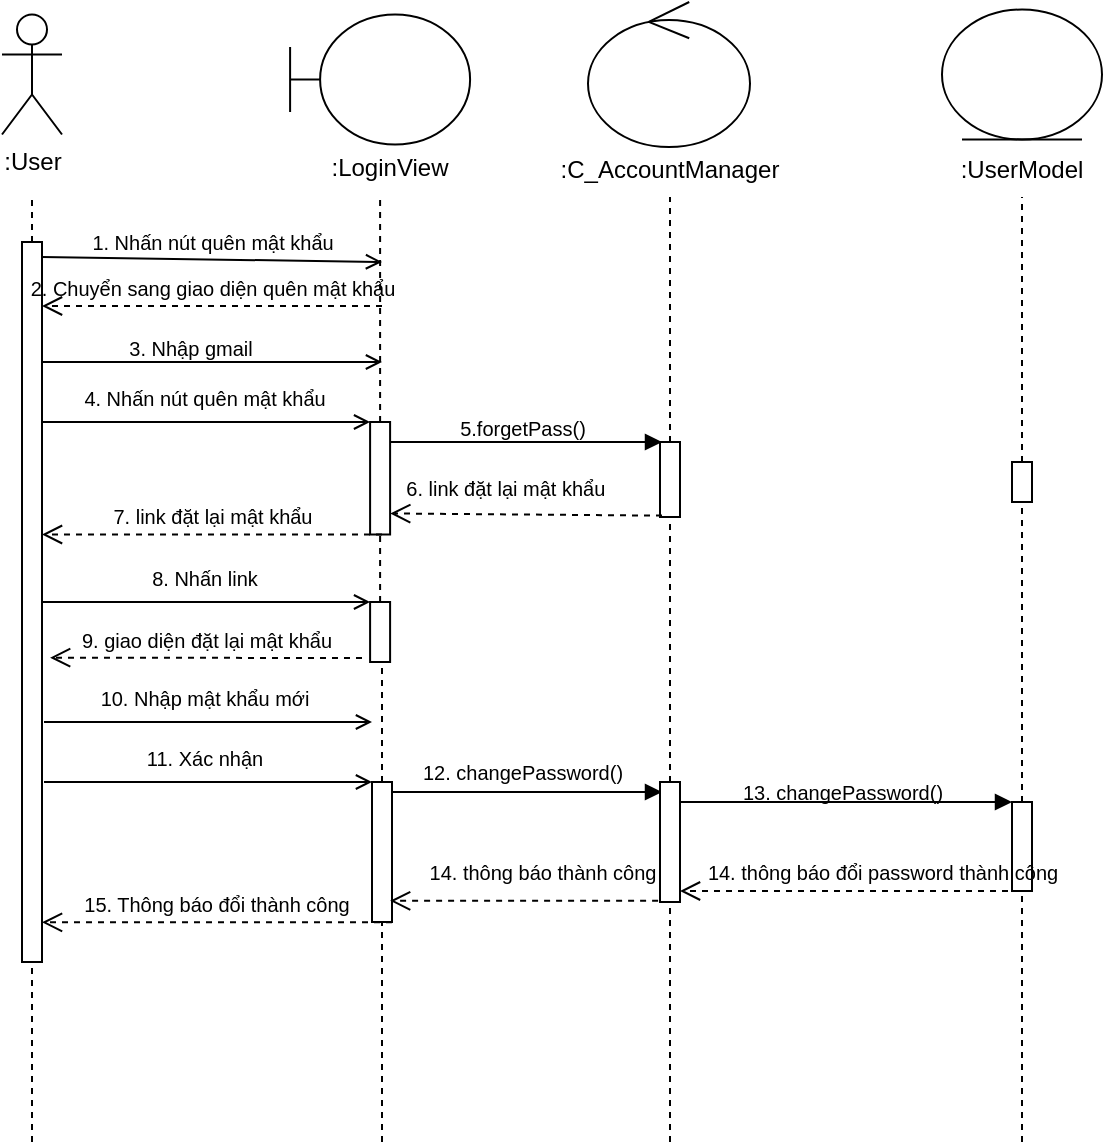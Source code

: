 <mxfile version="27.1.1">
  <diagram name="Trang-1" id="sWxQaRSK2gtzG63_3SjH">
    <mxGraphModel dx="693" dy="357" grid="1" gridSize="10" guides="1" tooltips="1" connect="1" arrows="1" fold="1" page="1" pageScale="1" pageWidth="827" pageHeight="1169" math="0" shadow="0">
      <root>
        <mxCell id="0" />
        <mxCell id="1" parent="0" />
        <mxCell id="FjoWhEocpN4bdj-HBT2B-1" value=":User" style="shape=umlActor;verticalLabelPosition=bottom;verticalAlign=top;html=1;outlineConnect=0;" parent="1" vertex="1">
          <mxGeometry x="340" y="156.25" width="30" height="60" as="geometry" />
        </mxCell>
        <mxCell id="FjoWhEocpN4bdj-HBT2B-2" value="" style="endArrow=none;dashed=1;html=1;rounded=0;" parent="1" edge="1">
          <mxGeometry width="50" height="50" relative="1" as="geometry">
            <mxPoint x="355" y="720" as="sourcePoint" />
            <mxPoint x="355" y="247.5" as="targetPoint" />
          </mxGeometry>
        </mxCell>
        <mxCell id="FjoWhEocpN4bdj-HBT2B-3" value="" style="shape=umlBoundary;whiteSpace=wrap;html=1;" parent="1" vertex="1">
          <mxGeometry x="484.05" y="156.25" width="90" height="65" as="geometry" />
        </mxCell>
        <mxCell id="FjoWhEocpN4bdj-HBT2B-4" value="" style="ellipse;shape=umlControl;whiteSpace=wrap;html=1;" parent="1" vertex="1">
          <mxGeometry x="633" y="150" width="81" height="72.5" as="geometry" />
        </mxCell>
        <mxCell id="FjoWhEocpN4bdj-HBT2B-5" value="" style="ellipse;shape=umlEntity;whiteSpace=wrap;html=1;" parent="1" vertex="1">
          <mxGeometry x="810" y="153.75" width="80" height="65" as="geometry" />
        </mxCell>
        <mxCell id="FjoWhEocpN4bdj-HBT2B-6" value="" style="endArrow=none;dashed=1;html=1;rounded=0;" parent="1" source="FjoWhEocpN4bdj-HBT2B-14" edge="1">
          <mxGeometry width="50" height="50" relative="1" as="geometry">
            <mxPoint x="528.81" y="586.25" as="sourcePoint" />
            <mxPoint x="529.05" y="246.25" as="targetPoint" />
          </mxGeometry>
        </mxCell>
        <mxCell id="FjoWhEocpN4bdj-HBT2B-7" value="" style="endArrow=none;dashed=1;html=1;rounded=0;" parent="1" source="FjoWhEocpN4bdj-HBT2B-16" edge="1">
          <mxGeometry width="50" height="50" relative="1" as="geometry">
            <mxPoint x="673.58" y="587.5" as="sourcePoint" />
            <mxPoint x="674" y="247.5" as="targetPoint" />
          </mxGeometry>
        </mxCell>
        <mxCell id="FjoWhEocpN4bdj-HBT2B-8" value="" style="endArrow=none;dashed=1;html=1;rounded=0;" parent="1" source="FjoWhEocpN4bdj-HBT2B-21" edge="1">
          <mxGeometry width="50" height="50" relative="1" as="geometry">
            <mxPoint x="850" y="587.5" as="sourcePoint" />
            <mxPoint x="850" y="247.5" as="targetPoint" />
          </mxGeometry>
        </mxCell>
        <mxCell id="FjoWhEocpN4bdj-HBT2B-9" value="&lt;font style=&quot;font-size: 10px;&quot;&gt;1. Nhấn nút quên mật khẩu&lt;/font&gt;" style="html=1;verticalAlign=bottom;startArrow=none;startFill=0;endArrow=open;curved=0;rounded=0;endFill=0;" parent="1" edge="1">
          <mxGeometry width="60" relative="1" as="geometry">
            <mxPoint x="360" y="277.5" as="sourcePoint" />
            <mxPoint x="530" y="280" as="targetPoint" />
          </mxGeometry>
        </mxCell>
        <mxCell id="FjoWhEocpN4bdj-HBT2B-10" value="" style="html=1;points=[[0,0,0,0,5],[0,1,0,0,-5],[1,0,0,0,5],[1,1,0,0,-5]];perimeter=orthogonalPerimeter;outlineConnect=0;targetShapes=umlLifeline;portConstraint=eastwest;newEdgeStyle={&quot;curved&quot;:0,&quot;rounded&quot;:0};" parent="1" vertex="1">
          <mxGeometry x="350" y="270" width="10" height="360" as="geometry" />
        </mxCell>
        <mxCell id="FjoWhEocpN4bdj-HBT2B-11" value="" style="html=1;verticalAlign=bottom;startArrow=none;startFill=0;endArrow=block;curved=0;rounded=0;endFill=1;" parent="1" source="FjoWhEocpN4bdj-HBT2B-14" edge="1">
          <mxGeometry width="60" relative="1" as="geometry">
            <mxPoint x="520" y="362.16" as="sourcePoint" />
            <mxPoint x="670" y="370" as="targetPoint" />
          </mxGeometry>
        </mxCell>
        <mxCell id="FjoWhEocpN4bdj-HBT2B-12" value="&lt;span style=&quot;font-size: 10px;&quot;&gt;5.forgetPass()&lt;/span&gt;" style="text;html=1;align=center;verticalAlign=middle;resizable=0;points=[];autosize=1;strokeColor=none;fillColor=none;" parent="1" vertex="1">
          <mxGeometry x="555" y="347.5" width="90" height="30" as="geometry" />
        </mxCell>
        <mxCell id="FjoWhEocpN4bdj-HBT2B-13" value="" style="endArrow=none;dashed=1;html=1;rounded=0;" parent="1" target="FjoWhEocpN4bdj-HBT2B-14" edge="1" source="mLSDrliqxYBAew9L67uP-3">
          <mxGeometry width="50" height="50" relative="1" as="geometry">
            <mxPoint x="528.81" y="586.25" as="sourcePoint" />
            <mxPoint x="528.81" y="236.25" as="targetPoint" />
          </mxGeometry>
        </mxCell>
        <mxCell id="FjoWhEocpN4bdj-HBT2B-14" value="" style="html=1;points=[[0,0,0,0,5],[0,1,0,0,-5],[1,0,0,0,5],[1,1,0,0,-5]];perimeter=orthogonalPerimeter;outlineConnect=0;targetShapes=umlLifeline;portConstraint=eastwest;newEdgeStyle={&quot;curved&quot;:0,&quot;rounded&quot;:0};" parent="1" vertex="1">
          <mxGeometry x="524.05" y="360" width="10" height="56.25" as="geometry" />
        </mxCell>
        <mxCell id="FjoWhEocpN4bdj-HBT2B-15" value="" style="endArrow=none;dashed=1;html=1;rounded=0;" parent="1" target="FjoWhEocpN4bdj-HBT2B-16" edge="1" source="mLSDrliqxYBAew9L67uP-13">
          <mxGeometry width="50" height="50" relative="1" as="geometry">
            <mxPoint x="674" y="720" as="sourcePoint" />
            <mxPoint x="673.58" y="237.5" as="targetPoint" />
          </mxGeometry>
        </mxCell>
        <mxCell id="FjoWhEocpN4bdj-HBT2B-16" value="" style="html=1;points=[[0,0,0,0,5],[0,1,0,0,-5],[1,0,0,0,5],[1,1,0,0,-5]];perimeter=orthogonalPerimeter;outlineConnect=0;targetShapes=umlLifeline;portConstraint=eastwest;newEdgeStyle={&quot;curved&quot;:0,&quot;rounded&quot;:0};" parent="1" vertex="1">
          <mxGeometry x="669" y="370" width="10" height="37.5" as="geometry" />
        </mxCell>
        <mxCell id="FjoWhEocpN4bdj-HBT2B-17" value="" style="html=1;verticalAlign=bottom;startArrow=none;startFill=0;endArrow=block;curved=0;rounded=0;endFill=1;" parent="1" edge="1">
          <mxGeometry width="60" relative="1" as="geometry">
            <mxPoint x="679" y="550" as="sourcePoint" />
            <mxPoint x="845" y="550" as="targetPoint" />
          </mxGeometry>
        </mxCell>
        <mxCell id="FjoWhEocpN4bdj-HBT2B-19" value="" style="html=1;verticalAlign=bottom;endArrow=open;dashed=1;endSize=8;curved=0;rounded=0;" parent="1" edge="1">
          <mxGeometry x="-0.059" relative="1" as="geometry">
            <mxPoint x="849" y="594.5" as="sourcePoint" />
            <mxPoint x="679" y="594.5" as="targetPoint" />
            <mxPoint as="offset" />
          </mxGeometry>
        </mxCell>
        <mxCell id="FjoWhEocpN4bdj-HBT2B-20" value="" style="endArrow=none;dashed=1;html=1;rounded=0;" parent="1" target="FjoWhEocpN4bdj-HBT2B-21" edge="1" source="mLSDrliqxYBAew9L67uP-18">
          <mxGeometry width="50" height="50" relative="1" as="geometry">
            <mxPoint x="850" y="720" as="sourcePoint" />
            <mxPoint x="850" y="237.5" as="targetPoint" />
          </mxGeometry>
        </mxCell>
        <mxCell id="FjoWhEocpN4bdj-HBT2B-21" value="" style="html=1;points=[[0,0,0,0,5],[0,1,0,0,-5],[1,0,0,0,5],[1,1,0,0,-5]];perimeter=orthogonalPerimeter;outlineConnect=0;targetShapes=umlLifeline;portConstraint=eastwest;newEdgeStyle={&quot;curved&quot;:0,&quot;rounded&quot;:0};" parent="1" vertex="1">
          <mxGeometry x="845" y="380" width="10" height="20" as="geometry" />
        </mxCell>
        <mxCell id="FjoWhEocpN4bdj-HBT2B-22" value="" style="html=1;verticalAlign=bottom;endArrow=open;dashed=1;endSize=8;curved=0;rounded=0;entryX=1.006;entryY=0.813;entryDx=0;entryDy=0;entryPerimeter=0;" parent="1" target="FjoWhEocpN4bdj-HBT2B-14" edge="1">
          <mxGeometry x="0.6" y="43" relative="1" as="geometry">
            <mxPoint x="670" y="406.81" as="sourcePoint" />
            <mxPoint x="540" y="406.81" as="targetPoint" />
            <mxPoint as="offset" />
          </mxGeometry>
        </mxCell>
        <mxCell id="FjoWhEocpN4bdj-HBT2B-23" value="&lt;span style=&quot;font-size: 10px;&quot;&gt;7. link đặt lại mật khẩu&lt;/span&gt;" style="html=1;verticalAlign=bottom;endArrow=open;dashed=1;endSize=8;curved=0;rounded=0;exitX=0.595;exitY=1;exitDx=0;exitDy=0;exitPerimeter=0;" parent="1" source="FjoWhEocpN4bdj-HBT2B-14" target="FjoWhEocpN4bdj-HBT2B-10" edge="1">
          <mxGeometry relative="1" as="geometry">
            <mxPoint x="516.07" y="416.255" as="sourcePoint" />
            <mxPoint x="352.02" y="416.255" as="targetPoint" />
          </mxGeometry>
        </mxCell>
        <mxCell id="FjoWhEocpN4bdj-HBT2B-24" value=":LoginView" style="text;html=1;align=center;verticalAlign=middle;whiteSpace=wrap;rounded=0;" parent="1" vertex="1">
          <mxGeometry x="504.05" y="217.5" width="60" height="30" as="geometry" />
        </mxCell>
        <mxCell id="FjoWhEocpN4bdj-HBT2B-25" value=":C_AccountManager" style="text;html=1;align=center;verticalAlign=middle;whiteSpace=wrap;rounded=0;" parent="1" vertex="1">
          <mxGeometry x="644" y="218.75" width="60" height="30" as="geometry" />
        </mxCell>
        <mxCell id="FjoWhEocpN4bdj-HBT2B-26" value=":UserModel" style="text;html=1;align=center;verticalAlign=middle;whiteSpace=wrap;rounded=0;" parent="1" vertex="1">
          <mxGeometry x="820" y="218.75" width="60" height="30" as="geometry" />
        </mxCell>
        <mxCell id="FjoWhEocpN4bdj-HBT2B-27" value="" style="html=1;verticalAlign=bottom;endArrow=open;dashed=1;endSize=8;curved=0;rounded=0;" parent="1" edge="1">
          <mxGeometry relative="1" as="geometry">
            <mxPoint x="530" y="302" as="sourcePoint" />
            <mxPoint x="360" y="302" as="targetPoint" />
          </mxGeometry>
        </mxCell>
        <mxCell id="FjoWhEocpN4bdj-HBT2B-28" value="&lt;font style=&quot;font-size: 10px;&quot;&gt;2. Chuyển sang giao diện quên mật khẩu&lt;/font&gt;" style="text;html=1;align=center;verticalAlign=middle;resizable=0;points=[];autosize=1;strokeColor=none;fillColor=none;" parent="1" vertex="1">
          <mxGeometry x="340" y="277.5" width="210" height="30" as="geometry" />
        </mxCell>
        <mxCell id="FjoWhEocpN4bdj-HBT2B-29" value="" style="html=1;verticalAlign=bottom;startArrow=none;startFill=0;endArrow=open;curved=0;rounded=0;endFill=0;" parent="1" edge="1">
          <mxGeometry width="60" relative="1" as="geometry">
            <mxPoint x="360" y="330" as="sourcePoint" />
            <mxPoint x="530" y="330" as="targetPoint" />
            <Array as="points">
              <mxPoint x="432.5" y="330" />
            </Array>
          </mxGeometry>
        </mxCell>
        <mxCell id="FjoWhEocpN4bdj-HBT2B-30" value="&lt;font style=&quot;font-size: 10px;&quot;&gt;3. Nhập gmail&lt;/font&gt;" style="text;html=1;align=center;verticalAlign=middle;resizable=0;points=[];autosize=1;strokeColor=none;fillColor=none;" parent="1" vertex="1">
          <mxGeometry x="389.05" y="307.5" width="90" height="30" as="geometry" />
        </mxCell>
        <mxCell id="FjoWhEocpN4bdj-HBT2B-31" value="" style="html=1;verticalAlign=bottom;startArrow=none;startFill=0;endArrow=open;curved=0;rounded=0;endFill=0;" parent="1" edge="1">
          <mxGeometry width="60" relative="1" as="geometry">
            <mxPoint x="360" y="360" as="sourcePoint" />
            <mxPoint x="524.05" y="360" as="targetPoint" />
          </mxGeometry>
        </mxCell>
        <mxCell id="FjoWhEocpN4bdj-HBT2B-32" value="&lt;font style=&quot;font-size: 10px;&quot;&gt;4. Nhấn nút quên mật khẩu&lt;/font&gt;" style="edgeLabel;html=1;align=center;verticalAlign=middle;resizable=0;points=[];" parent="FjoWhEocpN4bdj-HBT2B-31" vertex="1" connectable="0">
          <mxGeometry x="-0.436" y="3" relative="1" as="geometry">
            <mxPoint x="34" y="-9" as="offset" />
          </mxGeometry>
        </mxCell>
        <mxCell id="FjoWhEocpN4bdj-HBT2B-33" value="&lt;font style=&quot;font-size: 10px;&quot;&gt;&amp;nbsp;6. link đặt lại mật khẩu&lt;/font&gt;" style="text;html=1;align=center;verticalAlign=middle;resizable=0;points=[];autosize=1;strokeColor=none;fillColor=none;" parent="1" vertex="1">
          <mxGeometry x="525" y="377.5" width="130" height="30" as="geometry" />
        </mxCell>
        <mxCell id="mLSDrliqxYBAew9L67uP-1" value="" style="html=1;verticalAlign=bottom;startArrow=none;startFill=0;endArrow=open;curved=0;rounded=0;endFill=0;" edge="1" parent="1" target="mLSDrliqxYBAew9L67uP-3">
          <mxGeometry width="60" relative="1" as="geometry">
            <mxPoint x="360" y="450" as="sourcePoint" />
            <mxPoint x="530" y="450" as="targetPoint" />
          </mxGeometry>
        </mxCell>
        <mxCell id="mLSDrliqxYBAew9L67uP-2" value="&lt;font style=&quot;font-size: 10px;&quot;&gt;8. Nhấn link&lt;/font&gt;" style="edgeLabel;html=1;align=center;verticalAlign=middle;resizable=0;points=[];" vertex="1" connectable="0" parent="mLSDrliqxYBAew9L67uP-1">
          <mxGeometry x="-0.436" y="3" relative="1" as="geometry">
            <mxPoint x="34" y="-9" as="offset" />
          </mxGeometry>
        </mxCell>
        <mxCell id="mLSDrliqxYBAew9L67uP-4" value="" style="endArrow=none;dashed=1;html=1;rounded=0;" edge="1" parent="1" target="mLSDrliqxYBAew9L67uP-3">
          <mxGeometry width="50" height="50" relative="1" as="geometry">
            <mxPoint x="530" y="720" as="sourcePoint" />
            <mxPoint x="529" y="416" as="targetPoint" />
          </mxGeometry>
        </mxCell>
        <mxCell id="mLSDrliqxYBAew9L67uP-3" value="" style="html=1;points=[[0,0,0,0,5],[0,1,0,0,-5],[1,0,0,0,5],[1,1,0,0,-5]];perimeter=orthogonalPerimeter;outlineConnect=0;targetShapes=umlLifeline;portConstraint=eastwest;newEdgeStyle={&quot;curved&quot;:0,&quot;rounded&quot;:0};" vertex="1" parent="1">
          <mxGeometry x="524.05" y="450" width="10" height="30" as="geometry" />
        </mxCell>
        <mxCell id="mLSDrliqxYBAew9L67uP-5" value="&lt;span style=&quot;font-size: 10px;&quot;&gt;9. giao diện đặt lại mật khẩu&lt;/span&gt;" style="html=1;verticalAlign=bottom;endArrow=open;dashed=1;endSize=8;curved=0;rounded=0;" edge="1" parent="1">
          <mxGeometry x="0.004" relative="1" as="geometry">
            <mxPoint x="520" y="478" as="sourcePoint" />
            <mxPoint x="364.05" y="477.84" as="targetPoint" />
            <mxPoint as="offset" />
          </mxGeometry>
        </mxCell>
        <mxCell id="mLSDrliqxYBAew9L67uP-6" value="" style="html=1;verticalAlign=bottom;startArrow=none;startFill=0;endArrow=open;curved=0;rounded=0;endFill=0;" edge="1" parent="1">
          <mxGeometry width="60" relative="1" as="geometry">
            <mxPoint x="361" y="510" as="sourcePoint" />
            <mxPoint x="525" y="510" as="targetPoint" />
          </mxGeometry>
        </mxCell>
        <mxCell id="mLSDrliqxYBAew9L67uP-7" value="&lt;font style=&quot;font-size: 10px;&quot;&gt;10. Nhập mật khẩu mới&lt;/font&gt;" style="edgeLabel;html=1;align=center;verticalAlign=middle;resizable=0;points=[];" vertex="1" connectable="0" parent="mLSDrliqxYBAew9L67uP-6">
          <mxGeometry x="-0.436" y="3" relative="1" as="geometry">
            <mxPoint x="34" y="-9" as="offset" />
          </mxGeometry>
        </mxCell>
        <mxCell id="mLSDrliqxYBAew9L67uP-8" value="" style="html=1;verticalAlign=bottom;startArrow=none;startFill=0;endArrow=open;curved=0;rounded=0;endFill=0;" edge="1" parent="1">
          <mxGeometry width="60" relative="1" as="geometry">
            <mxPoint x="361" y="540" as="sourcePoint" />
            <mxPoint x="525" y="540" as="targetPoint" />
          </mxGeometry>
        </mxCell>
        <mxCell id="mLSDrliqxYBAew9L67uP-9" value="&lt;font style=&quot;font-size: 10px;&quot;&gt;11. Xác nhận&lt;/font&gt;" style="edgeLabel;html=1;align=center;verticalAlign=middle;resizable=0;points=[];" vertex="1" connectable="0" parent="mLSDrliqxYBAew9L67uP-8">
          <mxGeometry x="-0.436" y="3" relative="1" as="geometry">
            <mxPoint x="34" y="-9" as="offset" />
          </mxGeometry>
        </mxCell>
        <mxCell id="mLSDrliqxYBAew9L67uP-10" value="" style="html=1;points=[[0,0,0,0,5],[0,1,0,0,-5],[1,0,0,0,5],[1,1,0,0,-5]];perimeter=orthogonalPerimeter;outlineConnect=0;targetShapes=umlLifeline;portConstraint=eastwest;newEdgeStyle={&quot;curved&quot;:0,&quot;rounded&quot;:0};" vertex="1" parent="1">
          <mxGeometry x="525" y="540" width="10" height="70" as="geometry" />
        </mxCell>
        <mxCell id="mLSDrliqxYBAew9L67uP-12" value="" style="html=1;verticalAlign=bottom;startArrow=none;startFill=0;endArrow=block;curved=0;rounded=0;endFill=1;" edge="1" parent="1" source="mLSDrliqxYBAew9L67uP-10">
          <mxGeometry width="60" relative="1" as="geometry">
            <mxPoint x="543" y="540" as="sourcePoint" />
            <mxPoint x="670" y="545" as="targetPoint" />
          </mxGeometry>
        </mxCell>
        <mxCell id="mLSDrliqxYBAew9L67uP-14" value="" style="endArrow=none;dashed=1;html=1;rounded=0;" edge="1" parent="1" target="mLSDrliqxYBAew9L67uP-13">
          <mxGeometry width="50" height="50" relative="1" as="geometry">
            <mxPoint x="674" y="720" as="sourcePoint" />
            <mxPoint x="674" y="408" as="targetPoint" />
          </mxGeometry>
        </mxCell>
        <mxCell id="mLSDrliqxYBAew9L67uP-13" value="" style="html=1;points=[[0,0,0,0,5],[0,1,0,0,-5],[1,0,0,0,5],[1,1,0,0,-5]];perimeter=orthogonalPerimeter;outlineConnect=0;targetShapes=umlLifeline;portConstraint=eastwest;newEdgeStyle={&quot;curved&quot;:0,&quot;rounded&quot;:0};" vertex="1" parent="1">
          <mxGeometry x="669" y="540" width="10" height="60" as="geometry" />
        </mxCell>
        <mxCell id="mLSDrliqxYBAew9L67uP-15" value="&lt;font style=&quot;font-size: 10px;&quot;&gt;12. changePassword()&lt;/font&gt;" style="text;html=1;align=center;verticalAlign=middle;resizable=0;points=[];autosize=1;strokeColor=none;fillColor=none;" vertex="1" parent="1">
          <mxGeometry x="540" y="520" width="120" height="30" as="geometry" />
        </mxCell>
        <mxCell id="mLSDrliqxYBAew9L67uP-16" value="&lt;font style=&quot;font-size: 10px;&quot;&gt;13. changePassword()&lt;/font&gt;" style="text;html=1;align=center;verticalAlign=middle;resizable=0;points=[];autosize=1;strokeColor=none;fillColor=none;" vertex="1" parent="1">
          <mxGeometry x="700" y="530" width="120" height="30" as="geometry" />
        </mxCell>
        <mxCell id="mLSDrliqxYBAew9L67uP-19" value="" style="endArrow=none;dashed=1;html=1;rounded=0;" edge="1" parent="1" target="mLSDrliqxYBAew9L67uP-18">
          <mxGeometry width="50" height="50" relative="1" as="geometry">
            <mxPoint x="850" y="720" as="sourcePoint" />
            <mxPoint x="850" y="400" as="targetPoint" />
          </mxGeometry>
        </mxCell>
        <mxCell id="mLSDrliqxYBAew9L67uP-18" value="" style="html=1;points=[[0,0,0,0,5],[0,1,0,0,-5],[1,0,0,0,5],[1,1,0,0,-5]];perimeter=orthogonalPerimeter;outlineConnect=0;targetShapes=umlLifeline;portConstraint=eastwest;newEdgeStyle={&quot;curved&quot;:0,&quot;rounded&quot;:0};" vertex="1" parent="1">
          <mxGeometry x="845" y="550" width="10" height="44.5" as="geometry" />
        </mxCell>
        <mxCell id="mLSDrliqxYBAew9L67uP-20" value="&lt;span style=&quot;font-size: 10px;&quot;&gt;14. thông báo đổi password thành công&lt;/span&gt;" style="text;html=1;align=center;verticalAlign=middle;resizable=0;points=[];autosize=1;strokeColor=none;fillColor=none;" vertex="1" parent="1">
          <mxGeometry x="680" y="570" width="200" height="30" as="geometry" />
        </mxCell>
        <mxCell id="mLSDrliqxYBAew9L67uP-23" value="" style="html=1;verticalAlign=bottom;endArrow=open;dashed=1;endSize=8;curved=0;rounded=0;" edge="1" parent="1">
          <mxGeometry x="0.007" relative="1" as="geometry">
            <mxPoint x="668.05" y="599.43" as="sourcePoint" />
            <mxPoint x="534.05" y="599.43" as="targetPoint" />
            <mxPoint as="offset" />
          </mxGeometry>
        </mxCell>
        <mxCell id="mLSDrliqxYBAew9L67uP-26" value="&lt;font style=&quot;font-size: 10px;&quot;&gt;14. thông báo thành công&lt;/font&gt;" style="text;html=1;align=center;verticalAlign=middle;resizable=0;points=[];autosize=1;strokeColor=none;fillColor=none;" vertex="1" parent="1">
          <mxGeometry x="540" y="570" width="140" height="30" as="geometry" />
        </mxCell>
        <mxCell id="mLSDrliqxYBAew9L67uP-28" value="&lt;span style=&quot;font-size: 10px;&quot;&gt;15. Thông báo đổi thành công&lt;/span&gt;" style="html=1;verticalAlign=bottom;endArrow=open;dashed=1;endSize=8;curved=0;rounded=0;" edge="1" parent="1" target="FjoWhEocpN4bdj-HBT2B-10">
          <mxGeometry x="0.004" relative="1" as="geometry">
            <mxPoint x="535" y="610.16" as="sourcePoint" />
            <mxPoint x="379.05" y="610" as="targetPoint" />
            <mxPoint as="offset" />
          </mxGeometry>
        </mxCell>
      </root>
    </mxGraphModel>
  </diagram>
</mxfile>
